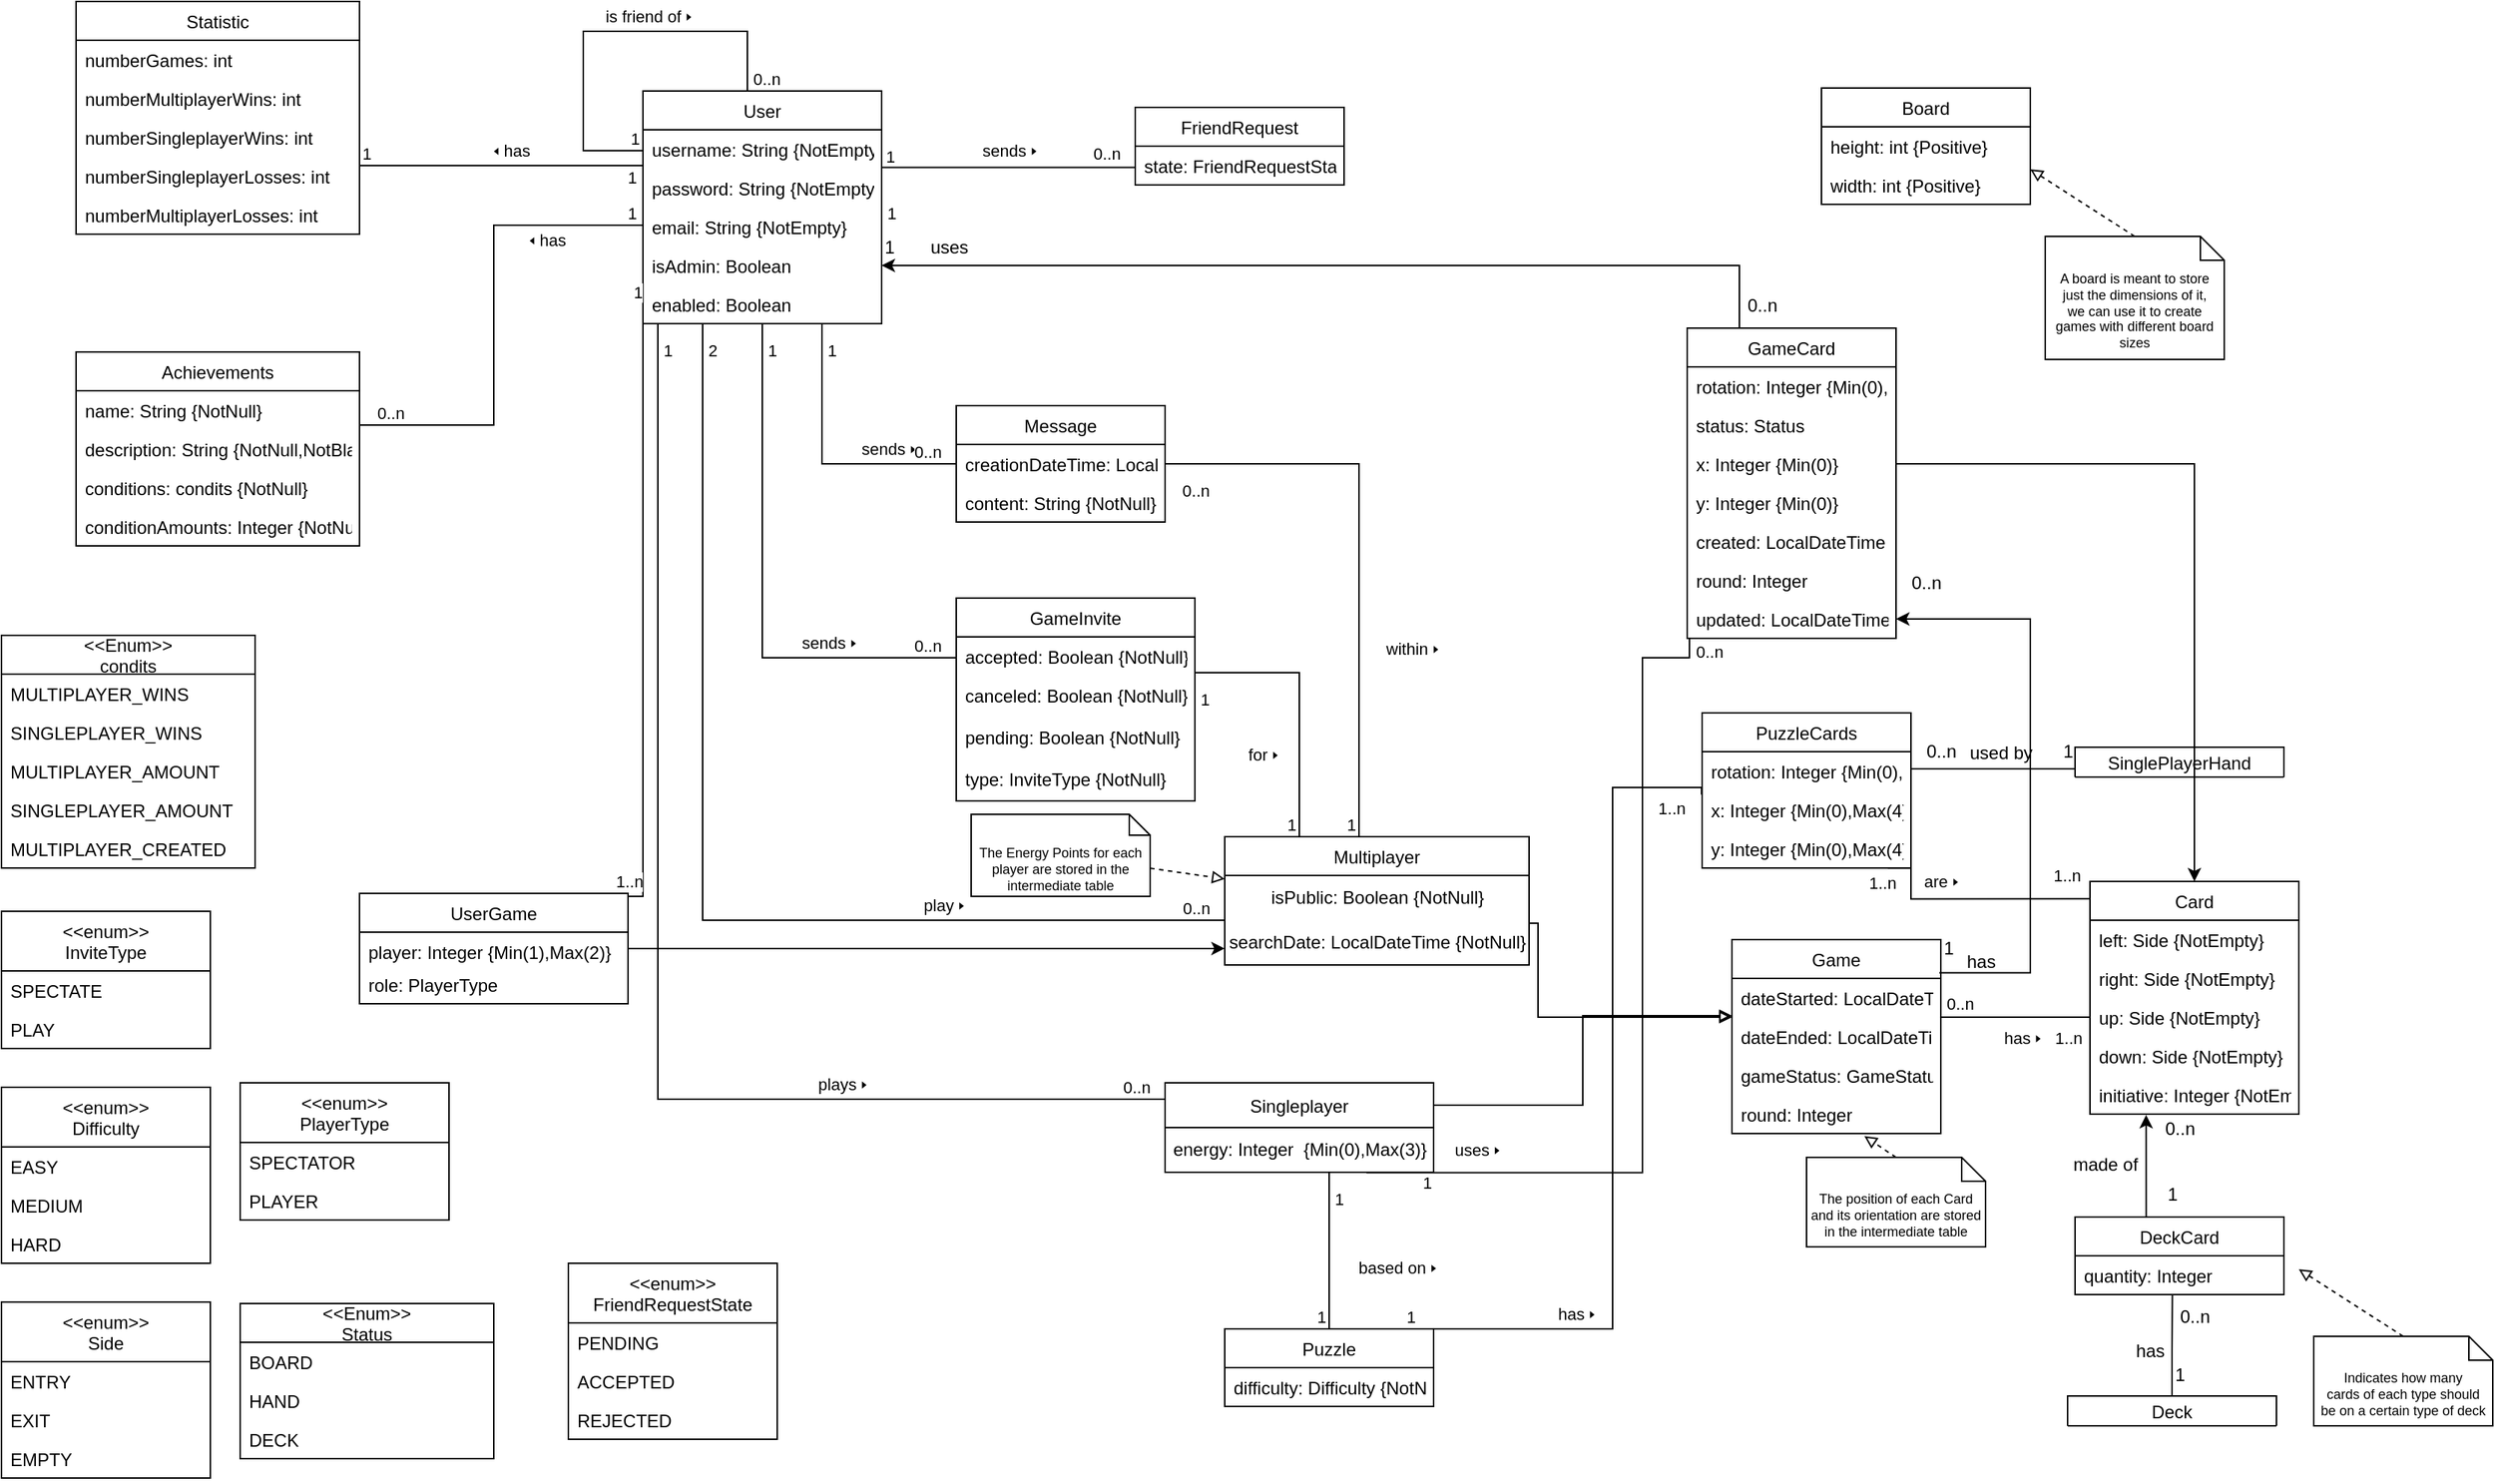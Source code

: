 <mxfile version="20.8.4" type="device"><diagram name="Page-1" id="9f46799a-70d6-7492-0946-bef42562c5a5"><mxGraphModel dx="733" dy="607" grid="1" gridSize="10" guides="1" tooltips="1" connect="1" arrows="1" fold="1" page="1" pageScale="1" pageWidth="1654" pageHeight="1169" background="none" math="0" shadow="0"><root><mxCell id="0"/><mxCell id="1" parent="0"/><mxCell id="_6PCNJFEH1wQd3BErr_e-1" value="User" style="swimlane;fontStyle=0;childLayout=stackLayout;horizontal=1;startSize=26;fillColor=none;horizontalStack=0;resizeParent=1;resizeParentMax=0;resizeLast=0;collapsible=1;marginBottom=0;" parent="1" vertex="1"><mxGeometry x="510" y="90" width="160" height="156" as="geometry"/></mxCell><mxCell id="_6PCNJFEH1wQd3BErr_e-2" value="username: String {NotEmpty}" style="text;strokeColor=none;fillColor=none;align=left;verticalAlign=top;spacingLeft=4;spacingRight=4;overflow=hidden;rotatable=0;points=[[0,0.5],[1,0.5]];portConstraint=eastwest;" parent="_6PCNJFEH1wQd3BErr_e-1" vertex="1"><mxGeometry y="26" width="160" height="26" as="geometry"/></mxCell><mxCell id="_6PCNJFEH1wQd3BErr_e-3" value="password: String {NotEmpty}" style="text;strokeColor=none;fillColor=none;align=left;verticalAlign=top;spacingLeft=4;spacingRight=4;overflow=hidden;rotatable=0;points=[[0,0.5],[1,0.5]];portConstraint=eastwest;" parent="_6PCNJFEH1wQd3BErr_e-1" vertex="1"><mxGeometry y="52" width="160" height="26" as="geometry"/></mxCell><mxCell id="_6PCNJFEH1wQd3BErr_e-4" value="email: String {NotEmpty}" style="text;strokeColor=none;fillColor=none;align=left;verticalAlign=top;spacingLeft=4;spacingRight=4;overflow=hidden;rotatable=0;points=[[0,0.5],[1,0.5]];portConstraint=eastwest;" parent="_6PCNJFEH1wQd3BErr_e-1" vertex="1"><mxGeometry y="78" width="160" height="26" as="geometry"/></mxCell><mxCell id="hKSJWAl15pmTPJThJru6-10" value="isAdmin: Boolean" style="text;strokeColor=none;fillColor=none;align=left;verticalAlign=top;spacingLeft=4;spacingRight=4;overflow=hidden;rotatable=0;points=[[0,0.5],[1,0.5]];portConstraint=eastwest;" parent="_6PCNJFEH1wQd3BErr_e-1" vertex="1"><mxGeometry y="104" width="160" height="26" as="geometry"/></mxCell><mxCell id="hKSJWAl15pmTPJThJru6-11" value="enabled: Boolean" style="text;strokeColor=none;fillColor=none;align=left;verticalAlign=top;spacingLeft=4;spacingRight=4;overflow=hidden;rotatable=0;points=[[0,0.5],[1,0.5]];portConstraint=eastwest;" parent="_6PCNJFEH1wQd3BErr_e-1" vertex="1"><mxGeometry y="130" width="160" height="26" as="geometry"/></mxCell><mxCell id="rUR4QJHw60dDgb8AU0Nl-96" style="edgeStyle=orthogonalEdgeStyle;rounded=0;orthogonalLoop=1;jettySize=auto;html=1;exitX=0.993;exitY=-0.146;exitDx=0;exitDy=0;entryX=1;entryY=0.5;entryDx=0;entryDy=0;startArrow=none;exitPerimeter=0;" parent="1" source="_6PCNJFEH1wQd3BErr_e-100" target="rUR4QJHw60dDgb8AU0Nl-77" edge="1"><mxGeometry relative="1" as="geometry"><Array as="points"><mxPoint x="1440" y="681"/><mxPoint x="1440" y="444"/></Array></mxGeometry></mxCell><mxCell id="_6PCNJFEH1wQd3BErr_e-5" value="Game" style="swimlane;fontStyle=0;childLayout=stackLayout;horizontal=1;startSize=26;fillColor=none;horizontalStack=0;resizeParent=1;resizeParentMax=0;resizeLast=0;collapsible=1;marginBottom=0;direction=east;" parent="1" vertex="1"><mxGeometry x="1240" y="659" width="140" height="130" as="geometry"><mxRectangle x="1180" y="654" width="70" height="30" as="alternateBounds"/></mxGeometry></mxCell><mxCell id="_6PCNJFEH1wQd3BErr_e-100" value="dateStarted: LocalDateTime {NotNull}" style="text;strokeColor=none;fillColor=none;align=left;verticalAlign=top;spacingLeft=4;spacingRight=4;overflow=hidden;rotatable=0;points=[[0,0.5],[1,0.5]];portConstraint=eastwest;" parent="_6PCNJFEH1wQd3BErr_e-5" vertex="1"><mxGeometry y="26" width="140" height="26" as="geometry"/></mxCell><mxCell id="_6PCNJFEH1wQd3BErr_e-101" value="dateEnded: LocalDateTime" style="text;strokeColor=none;fillColor=none;align=left;verticalAlign=top;spacingLeft=4;spacingRight=4;overflow=hidden;rotatable=0;points=[[0,0.5],[1,0.5]];portConstraint=eastwest;" parent="_6PCNJFEH1wQd3BErr_e-5" vertex="1"><mxGeometry y="52" width="140" height="26" as="geometry"/></mxCell><mxCell id="QnT8HUbLNI7oOrtyx8nm-10" value="gameStatus: GameStatus" style="text;strokeColor=none;fillColor=none;align=left;verticalAlign=top;spacingLeft=4;spacingRight=4;overflow=hidden;rotatable=0;points=[[0,0.5],[1,0.5]];portConstraint=eastwest;" parent="_6PCNJFEH1wQd3BErr_e-5" vertex="1"><mxGeometry y="78" width="140" height="26" as="geometry"/></mxCell><mxCell id="JjHSKxHkQwHPd5hQTrd2-25" value="round: Integer" style="text;strokeColor=none;fillColor=none;align=left;verticalAlign=top;spacingLeft=4;spacingRight=4;overflow=hidden;rotatable=0;points=[[0,0.5],[1,0.5]];portConstraint=eastwest;" parent="_6PCNJFEH1wQd3BErr_e-5" vertex="1"><mxGeometry y="104" width="140" height="26" as="geometry"/></mxCell><mxCell id="_6PCNJFEH1wQd3BErr_e-25" value="Achievements" style="swimlane;fontStyle=0;childLayout=stackLayout;horizontal=1;startSize=26;fillColor=none;horizontalStack=0;resizeParent=1;resizeParentMax=0;resizeLast=0;collapsible=1;marginBottom=0;" parent="1" vertex="1"><mxGeometry x="130" y="265" width="190" height="130" as="geometry"/></mxCell><mxCell id="_6PCNJFEH1wQd3BErr_e-26" value="name: String {NotNull}" style="text;strokeColor=none;fillColor=none;align=left;verticalAlign=top;spacingLeft=4;spacingRight=4;overflow=hidden;rotatable=0;points=[[0,0.5],[1,0.5]];portConstraint=eastwest;" parent="_6PCNJFEH1wQd3BErr_e-25" vertex="1"><mxGeometry y="26" width="190" height="26" as="geometry"/></mxCell><mxCell id="_6PCNJFEH1wQd3BErr_e-27" value="description: String {NotNull,NotBlank}" style="text;strokeColor=none;fillColor=none;align=left;verticalAlign=top;spacingLeft=4;spacingRight=4;overflow=hidden;rotatable=0;points=[[0,0.5],[1,0.5]];portConstraint=eastwest;" parent="_6PCNJFEH1wQd3BErr_e-25" vertex="1"><mxGeometry y="52" width="190" height="26" as="geometry"/></mxCell><mxCell id="hKSJWAl15pmTPJThJru6-2" value="conditions: condits {NotNull}" style="text;strokeColor=none;fillColor=none;align=left;verticalAlign=top;spacingLeft=4;spacingRight=4;overflow=hidden;rotatable=0;points=[[0,0.5],[1,0.5]];portConstraint=eastwest;" parent="_6PCNJFEH1wQd3BErr_e-25" vertex="1"><mxGeometry y="78" width="190" height="26" as="geometry"/></mxCell><mxCell id="hKSJWAl15pmTPJThJru6-3" value="conditionAmounts: Integer {NotNull}" style="text;strokeColor=none;fillColor=none;align=left;verticalAlign=top;spacingLeft=4;spacingRight=4;overflow=hidden;rotatable=0;points=[[0,0.5],[1,0.5]];portConstraint=eastwest;" parent="_6PCNJFEH1wQd3BErr_e-25" vertex="1"><mxGeometry y="104" width="190" height="26" as="geometry"/></mxCell><mxCell id="_6PCNJFEH1wQd3BErr_e-34" value="Card" style="swimlane;fontStyle=0;childLayout=stackLayout;horizontal=1;startSize=26;fillColor=none;horizontalStack=0;resizeParent=1;resizeParentMax=0;resizeLast=0;collapsible=1;marginBottom=0;" parent="1" vertex="1"><mxGeometry x="1480" y="620" width="140" height="156" as="geometry"/></mxCell><mxCell id="_6PCNJFEH1wQd3BErr_e-31" value="left: Side {NotEmpty}" style="text;strokeColor=none;fillColor=none;align=left;verticalAlign=top;spacingLeft=4;spacingRight=4;overflow=hidden;rotatable=0;points=[[0,0.5],[1,0.5]];portConstraint=eastwest;" parent="_6PCNJFEH1wQd3BErr_e-34" vertex="1"><mxGeometry y="26" width="140" height="26" as="geometry"/></mxCell><mxCell id="_6PCNJFEH1wQd3BErr_e-33" value="right: Side {NotEmpty}" style="text;strokeColor=none;fillColor=none;align=left;verticalAlign=top;spacingLeft=4;spacingRight=4;overflow=hidden;rotatable=0;points=[[0,0.5],[1,0.5]];portConstraint=eastwest;" parent="_6PCNJFEH1wQd3BErr_e-34" vertex="1"><mxGeometry y="52" width="140" height="26" as="geometry"/></mxCell><mxCell id="_6PCNJFEH1wQd3BErr_e-32" value="up: Side {NotEmpty}" style="text;strokeColor=none;fillColor=none;align=left;verticalAlign=top;spacingLeft=4;spacingRight=4;overflow=hidden;rotatable=0;points=[[0,0.5],[1,0.5]];portConstraint=eastwest;" parent="_6PCNJFEH1wQd3BErr_e-34" vertex="1"><mxGeometry y="78" width="140" height="26" as="geometry"/></mxCell><mxCell id="JjHSKxHkQwHPd5hQTrd2-26" value="down: Side {NotEmpty}" style="text;strokeColor=none;fillColor=none;align=left;verticalAlign=top;spacingLeft=4;spacingRight=4;overflow=hidden;rotatable=0;points=[[0,0.5],[1,0.5]];portConstraint=eastwest;" parent="_6PCNJFEH1wQd3BErr_e-34" vertex="1"><mxGeometry y="104" width="140" height="26" as="geometry"/></mxCell><mxCell id="Mr6GkI5G2z7QXhbWM9I1-65" value="initiative: Integer {NotEmpty}" style="text;strokeColor=none;fillColor=none;align=left;verticalAlign=top;spacingLeft=4;spacingRight=4;overflow=hidden;rotatable=0;points=[[0,0.5],[1,0.5]];portConstraint=eastwest;" parent="_6PCNJFEH1wQd3BErr_e-34" vertex="1"><mxGeometry y="130" width="140" height="26" as="geometry"/></mxCell><mxCell id="_6PCNJFEH1wQd3BErr_e-46" value="Statistic" style="swimlane;fontStyle=0;childLayout=stackLayout;horizontal=1;startSize=26;fillColor=none;horizontalStack=0;resizeParent=1;resizeParentMax=0;resizeLast=0;collapsible=1;marginBottom=0;" parent="1" vertex="1"><mxGeometry x="130" y="30" width="190" height="156" as="geometry"><mxRectangle x="170" y="30" width="90" height="30" as="alternateBounds"/></mxGeometry></mxCell><mxCell id="_6PCNJFEH1wQd3BErr_e-47" value="numberGames: int" style="text;strokeColor=none;fillColor=none;align=left;verticalAlign=top;spacingLeft=4;spacingRight=4;overflow=hidden;rotatable=0;points=[[0,0.5],[1,0.5]];portConstraint=eastwest;" parent="_6PCNJFEH1wQd3BErr_e-46" vertex="1"><mxGeometry y="26" width="190" height="26" as="geometry"/></mxCell><mxCell id="_6PCNJFEH1wQd3BErr_e-48" value="numberMultiplayerWins: int" style="text;strokeColor=none;fillColor=none;align=left;verticalAlign=top;spacingLeft=4;spacingRight=4;overflow=hidden;rotatable=0;points=[[0,0.5],[1,0.5]];portConstraint=eastwest;" parent="_6PCNJFEH1wQd3BErr_e-46" vertex="1"><mxGeometry y="52" width="190" height="26" as="geometry"/></mxCell><mxCell id="JjHSKxHkQwHPd5hQTrd2-10" value="numberSingleplayerWins: int" style="text;strokeColor=none;fillColor=none;align=left;verticalAlign=top;spacingLeft=4;spacingRight=4;overflow=hidden;rotatable=0;points=[[0,0.5],[1,0.5]];portConstraint=eastwest;" parent="_6PCNJFEH1wQd3BErr_e-46" vertex="1"><mxGeometry y="78" width="190" height="26" as="geometry"/></mxCell><mxCell id="Mr6GkI5G2z7QXhbWM9I1-50" value="numberSingleplayerLosses: int" style="text;strokeColor=none;fillColor=none;align=left;verticalAlign=top;spacingLeft=4;spacingRight=4;overflow=hidden;rotatable=0;points=[[0,0.5],[1,0.5]];portConstraint=eastwest;" parent="_6PCNJFEH1wQd3BErr_e-46" vertex="1"><mxGeometry y="104" width="190" height="26" as="geometry"/></mxCell><mxCell id="Mr6GkI5G2z7QXhbWM9I1-51" value="numberMultiplayerLosses: int" style="text;strokeColor=none;fillColor=none;align=left;verticalAlign=top;spacingLeft=4;spacingRight=4;overflow=hidden;rotatable=0;points=[[0,0.5],[1,0.5]];portConstraint=eastwest;" parent="_6PCNJFEH1wQd3BErr_e-46" vertex="1"><mxGeometry y="130" width="190" height="26" as="geometry"/></mxCell><mxCell id="_6PCNJFEH1wQd3BErr_e-78" value="GameInvite" style="swimlane;fontStyle=0;childLayout=stackLayout;horizontal=1;startSize=26;fillColor=none;horizontalStack=0;resizeParent=1;resizeParentMax=0;resizeLast=0;collapsible=1;marginBottom=0;" parent="1" vertex="1"><mxGeometry x="720" y="430" width="160" height="136" as="geometry"/></mxCell><mxCell id="_6PCNJFEH1wQd3BErr_e-79" value="accepted: Boolean {NotNull}" style="text;strokeColor=none;fillColor=none;align=left;verticalAlign=top;spacingLeft=4;spacingRight=4;overflow=hidden;rotatable=0;points=[[0,0.5],[1,0.5]];portConstraint=eastwest;" parent="_6PCNJFEH1wQd3BErr_e-78" vertex="1"><mxGeometry y="26" width="160" height="26" as="geometry"/></mxCell><mxCell id="JjHSKxHkQwHPd5hQTrd2-3" value="canceled: Boolean {NotNull}" style="text;strokeColor=none;fillColor=none;align=left;verticalAlign=top;spacingLeft=4;spacingRight=4;overflow=hidden;rotatable=0;points=[[0,0.5],[1,0.5]];portConstraint=eastwest;" parent="_6PCNJFEH1wQd3BErr_e-78" vertex="1"><mxGeometry y="52" width="160" height="28" as="geometry"/></mxCell><mxCell id="rUR4QJHw60dDgb8AU0Nl-1" value="pending: Boolean {NotNull}" style="text;strokeColor=none;fillColor=none;align=left;verticalAlign=top;spacingLeft=4;spacingRight=4;overflow=hidden;rotatable=0;points=[[0,0.5],[1,0.5]];portConstraint=eastwest;" parent="_6PCNJFEH1wQd3BErr_e-78" vertex="1"><mxGeometry y="80" width="160" height="28" as="geometry"/></mxCell><mxCell id="rUR4QJHw60dDgb8AU0Nl-2" value="type: InviteType {NotNull}" style="text;strokeColor=none;fillColor=none;align=left;verticalAlign=top;spacingLeft=4;spacingRight=4;overflow=hidden;rotatable=0;points=[[0,0.5],[1,0.5]];portConstraint=eastwest;" parent="_6PCNJFEH1wQd3BErr_e-78" vertex="1"><mxGeometry y="108" width="160" height="28" as="geometry"/></mxCell><mxCell id="_6PCNJFEH1wQd3BErr_e-83" value="Message" style="swimlane;fontStyle=0;childLayout=stackLayout;horizontal=1;startSize=26;fillColor=none;horizontalStack=0;resizeParent=1;resizeParentMax=0;resizeLast=0;collapsible=1;marginBottom=0;" parent="1" vertex="1"><mxGeometry x="720" y="301" width="140" height="78" as="geometry"/></mxCell><mxCell id="_6PCNJFEH1wQd3BErr_e-84" value="creationDateTime: LocalDateTime" style="text;strokeColor=none;fillColor=none;align=left;verticalAlign=top;spacingLeft=4;spacingRight=4;overflow=hidden;rotatable=0;points=[[0,0.5],[1,0.5]];portConstraint=eastwest;" parent="_6PCNJFEH1wQd3BErr_e-83" vertex="1"><mxGeometry y="26" width="140" height="26" as="geometry"/></mxCell><mxCell id="_6PCNJFEH1wQd3BErr_e-85" value="content: String {NotNull}" style="text;strokeColor=none;fillColor=none;align=left;verticalAlign=top;spacingLeft=4;spacingRight=4;overflow=hidden;rotatable=0;points=[[0,0.5],[1,0.5]];portConstraint=eastwest;" parent="_6PCNJFEH1wQd3BErr_e-83" vertex="1"><mxGeometry y="52" width="140" height="26" as="geometry"/></mxCell><mxCell id="JjHSKxHkQwHPd5hQTrd2-18" style="edgeStyle=orthogonalEdgeStyle;rounded=0;orthogonalLoop=1;jettySize=auto;html=1;endArrow=block;endFill=0;" parent="1" source="_6PCNJFEH1wQd3BErr_e-95" target="_6PCNJFEH1wQd3BErr_e-5" edge="1"><mxGeometry relative="1" as="geometry"><Array as="points"><mxPoint x="1140" y="770"/><mxPoint x="1140" y="710"/></Array></mxGeometry></mxCell><mxCell id="_6PCNJFEH1wQd3BErr_e-95" value="Singleplayer" style="swimlane;fontStyle=0;childLayout=stackLayout;horizontal=1;startSize=30;fillColor=none;horizontalStack=0;resizeParent=1;resizeParentMax=0;resizeLast=0;collapsible=1;marginBottom=0;" parent="1" vertex="1"><mxGeometry x="860" y="755" width="180" height="60" as="geometry"/></mxCell><mxCell id="rUR4QJHw60dDgb8AU0Nl-26" value="energy: Integer&amp;nbsp;&lt;span style=&quot;text-align: left;&quot;&gt;&amp;nbsp;{Min(0),Max(3)}&lt;/span&gt;" style="text;html=1;align=center;verticalAlign=middle;resizable=0;points=[];autosize=1;strokeColor=none;fillColor=none;" parent="_6PCNJFEH1wQd3BErr_e-95" vertex="1"><mxGeometry y="30" width="180" height="30" as="geometry"/></mxCell><mxCell id="JjHSKxHkQwHPd5hQTrd2-17" style="edgeStyle=orthogonalEdgeStyle;rounded=0;orthogonalLoop=1;jettySize=auto;html=1;exitX=1;exitY=0.5;exitDx=0;exitDy=0;endArrow=block;endFill=0;" parent="1" source="_6PCNJFEH1wQd3BErr_e-99" target="_6PCNJFEH1wQd3BErr_e-5" edge="1"><mxGeometry relative="1" as="geometry"><Array as="points"><mxPoint x="1110" y="648"/><mxPoint x="1110" y="711"/></Array></mxGeometry></mxCell><mxCell id="_6PCNJFEH1wQd3BErr_e-99" value="Multiplayer" style="swimlane;fontStyle=0;childLayout=stackLayout;horizontal=1;startSize=26;fillColor=none;horizontalStack=0;resizeParent=1;resizeParentMax=0;resizeLast=0;collapsible=1;marginBottom=0;" parent="1" vertex="1"><mxGeometry x="900" y="590" width="204" height="86" as="geometry"/></mxCell><mxCell id="hKSJWAl15pmTPJThJru6-16" value="isPublic: Boolean {NotNull}" style="text;html=1;align=center;verticalAlign=middle;resizable=0;points=[];autosize=1;strokeColor=none;fillColor=none;" parent="_6PCNJFEH1wQd3BErr_e-99" vertex="1"><mxGeometry y="26" width="204" height="30" as="geometry"/></mxCell><mxCell id="hKSJWAl15pmTPJThJru6-17" value="searchDate: LocalDateTime {NotNull}" style="text;html=1;align=center;verticalAlign=middle;resizable=0;points=[];autosize=1;strokeColor=none;fillColor=none;" parent="_6PCNJFEH1wQd3BErr_e-99" vertex="1"><mxGeometry y="56" width="204" height="30" as="geometry"/></mxCell><mxCell id="_6PCNJFEH1wQd3BErr_e-110" value="Puzzle" style="swimlane;fontStyle=0;childLayout=stackLayout;horizontal=1;startSize=26;fillColor=none;horizontalStack=0;resizeParent=1;resizeParentMax=0;resizeLast=0;collapsible=1;marginBottom=0;" parent="1" vertex="1"><mxGeometry x="900" y="920" width="140" height="52" as="geometry"/></mxCell><mxCell id="_6PCNJFEH1wQd3BErr_e-112" value="difficulty: Difficulty {NotNull}" style="text;strokeColor=none;fillColor=none;align=left;verticalAlign=top;spacingLeft=4;spacingRight=4;overflow=hidden;rotatable=0;points=[[0,0.5],[1,0.5]];portConstraint=eastwest;" parent="_6PCNJFEH1wQd3BErr_e-110" vertex="1"><mxGeometry y="26" width="140" height="26" as="geometry"/></mxCell><mxCell id="Mr6GkI5G2z7QXhbWM9I1-10" value="&lt;div&gt;　🢐 has　 &lt;/div&gt;" style="endArrow=none;html=1;edgeStyle=orthogonalEdgeStyle;rounded=0;" parent="1" edge="1"><mxGeometry y="10" relative="1" as="geometry"><mxPoint x="320" y="150" as="sourcePoint"/><mxPoint x="510" y="150.5" as="targetPoint"/><Array as="points"><mxPoint x="320" y="140"/><mxPoint x="510" y="140"/></Array><mxPoint as="offset"/></mxGeometry></mxCell><mxCell id="Mr6GkI5G2z7QXhbWM9I1-11" value="1" style="edgeLabel;resizable=0;html=1;align=left;verticalAlign=bottom;" parent="Mr6GkI5G2z7QXhbWM9I1-10" connectable="0" vertex="1"><mxGeometry x="-1" relative="1" as="geometry"><mxPoint y="-10" as="offset"/></mxGeometry></mxCell><mxCell id="Mr6GkI5G2z7QXhbWM9I1-12" value="1" style="edgeLabel;resizable=0;html=1;align=right;verticalAlign=bottom;" parent="Mr6GkI5G2z7QXhbWM9I1-10" connectable="0" vertex="1"><mxGeometry x="1" relative="1" as="geometry"><mxPoint x="-4" y="6" as="offset"/></mxGeometry></mxCell><mxCell id="Mr6GkI5G2z7QXhbWM9I1-13" value="&lt;div&gt;　🢐 has　 &lt;/div&gt;" style="endArrow=none;html=1;edgeStyle=orthogonalEdgeStyle;rounded=0;" parent="1" source="_6PCNJFEH1wQd3BErr_e-25" target="_6PCNJFEH1wQd3BErr_e-1" edge="1"><mxGeometry x="0.568" y="-10" relative="1" as="geometry"><mxPoint x="220" y="172.0" as="sourcePoint"/><mxPoint x="520" y="172.0" as="targetPoint"/><Array as="points"><mxPoint x="410" y="314"/><mxPoint x="410" y="180"/></Array><mxPoint as="offset"/></mxGeometry></mxCell><mxCell id="Mr6GkI5G2z7QXhbWM9I1-14" value="0..n" style="edgeLabel;resizable=0;html=1;align=left;verticalAlign=bottom;" parent="Mr6GkI5G2z7QXhbWM9I1-13" connectable="0" vertex="1"><mxGeometry x="-1" relative="1" as="geometry"><mxPoint x="10" as="offset"/></mxGeometry></mxCell><mxCell id="Mr6GkI5G2z7QXhbWM9I1-15" value="1" style="edgeLabel;resizable=0;html=1;align=right;verticalAlign=bottom;" parent="Mr6GkI5G2z7QXhbWM9I1-13" connectable="0" vertex="1"><mxGeometry x="1" relative="1" as="geometry"><mxPoint x="-4" as="offset"/></mxGeometry></mxCell><mxCell id="Mr6GkI5G2z7QXhbWM9I1-25" value="&lt;div&gt;　sends 🢒　 &lt;/div&gt;" style="endArrow=none;html=1;edgeStyle=orthogonalEdgeStyle;rounded=0;" parent="1" source="_6PCNJFEH1wQd3BErr_e-83" target="_6PCNJFEH1wQd3BErr_e-1" edge="1"><mxGeometry x="-0.444" y="-10" relative="1" as="geometry"><mxPoint x="200" y="513.004" as="sourcePoint"/><mxPoint x="500" y="379.004" as="targetPoint"/><Array as="points"><mxPoint x="630" y="340"/></Array><mxPoint as="offset"/></mxGeometry></mxCell><mxCell id="Mr6GkI5G2z7QXhbWM9I1-26" value="0..n" style="edgeLabel;resizable=0;html=1;align=left;verticalAlign=bottom;" parent="Mr6GkI5G2z7QXhbWM9I1-25" connectable="0" vertex="1"><mxGeometry x="-1" relative="1" as="geometry"><mxPoint x="-30" as="offset"/></mxGeometry></mxCell><mxCell id="Mr6GkI5G2z7QXhbWM9I1-27" value="1" style="edgeLabel;resizable=0;html=1;align=right;verticalAlign=bottom;" parent="Mr6GkI5G2z7QXhbWM9I1-25" connectable="0" vertex="1"><mxGeometry x="1" relative="1" as="geometry"><mxPoint x="10" y="26" as="offset"/></mxGeometry></mxCell><mxCell id="Mr6GkI5G2z7QXhbWM9I1-28" value="&lt;div&gt;　sends 🢒　 &lt;/div&gt;" style="endArrow=none;html=1;edgeStyle=orthogonalEdgeStyle;rounded=0;" parent="1" source="_6PCNJFEH1wQd3BErr_e-78" target="_6PCNJFEH1wQd3BErr_e-1" edge="1"><mxGeometry x="-0.482" y="-10" relative="1" as="geometry"><mxPoint x="730" y="350.034" as="sourcePoint"/><mxPoint x="640.034" y="224" as="targetPoint"/><Array as="points"><mxPoint x="590" y="470"/></Array><mxPoint as="offset"/></mxGeometry></mxCell><mxCell id="Mr6GkI5G2z7QXhbWM9I1-29" value="0..n" style="edgeLabel;resizable=0;html=1;align=left;verticalAlign=bottom;" parent="Mr6GkI5G2z7QXhbWM9I1-28" connectable="0" vertex="1"><mxGeometry x="-1" relative="1" as="geometry"><mxPoint x="-30" as="offset"/></mxGeometry></mxCell><mxCell id="Mr6GkI5G2z7QXhbWM9I1-30" value="1" style="edgeLabel;resizable=0;html=1;align=right;verticalAlign=bottom;" parent="Mr6GkI5G2z7QXhbWM9I1-28" connectable="0" vertex="1"><mxGeometry x="1" relative="1" as="geometry"><mxPoint x="10" y="26" as="offset"/></mxGeometry></mxCell><mxCell id="Mr6GkI5G2z7QXhbWM9I1-32" value="&lt;div&gt;　is friend of 🢒　 &lt;/div&gt;" style="endArrow=none;html=1;edgeStyle=orthogonalEdgeStyle;rounded=0;" parent="1" source="_6PCNJFEH1wQd3BErr_e-1" target="_6PCNJFEH1wQd3BErr_e-1" edge="1"><mxGeometry x="-0.172" y="-10" relative="1" as="geometry"><mxPoint x="220" y="324.034" as="sourcePoint"/><mxPoint x="520" y="190.034" as="targetPoint"/><Array as="points"><mxPoint x="580" y="50"/><mxPoint x="470" y="50"/><mxPoint x="470" y="130"/></Array><mxPoint as="offset"/></mxGeometry></mxCell><mxCell id="Mr6GkI5G2z7QXhbWM9I1-33" value="0..n" style="edgeLabel;resizable=0;html=1;align=left;verticalAlign=bottom;" parent="Mr6GkI5G2z7QXhbWM9I1-32" connectable="0" vertex="1"><mxGeometry x="-1" relative="1" as="geometry"><mxPoint x="2" as="offset"/></mxGeometry></mxCell><mxCell id="Mr6GkI5G2z7QXhbWM9I1-34" value="1" style="edgeLabel;resizable=0;html=1;align=right;verticalAlign=bottom;" parent="Mr6GkI5G2z7QXhbWM9I1-32" connectable="0" vertex="1"><mxGeometry x="1" relative="1" as="geometry"><mxPoint x="-2" as="offset"/></mxGeometry></mxCell><mxCell id="Mr6GkI5G2z7QXhbWM9I1-35" value="&lt;div&gt;　play 🢒　 &lt;/div&gt;" style="endArrow=none;html=1;edgeStyle=orthogonalEdgeStyle;rounded=0;" parent="1" source="_6PCNJFEH1wQd3BErr_e-99" target="_6PCNJFEH1wQd3BErr_e-1" edge="1"><mxGeometry x="-0.482" y="-10" relative="1" as="geometry"><mxPoint x="599.97" y="566.034" as="sourcePoint"/><mxPoint x="470.004" y="310" as="targetPoint"/><Array as="points"><mxPoint x="550" y="646"/></Array><mxPoint as="offset"/></mxGeometry></mxCell><mxCell id="Mr6GkI5G2z7QXhbWM9I1-36" value="0..n" style="edgeLabel;resizable=0;html=1;align=left;verticalAlign=bottom;" parent="Mr6GkI5G2z7QXhbWM9I1-35" connectable="0" vertex="1"><mxGeometry x="-1" relative="1" as="geometry"><mxPoint x="-30" as="offset"/></mxGeometry></mxCell><mxCell id="Mr6GkI5G2z7QXhbWM9I1-37" value="2" style="edgeLabel;resizable=0;html=1;align=right;verticalAlign=bottom;" parent="Mr6GkI5G2z7QXhbWM9I1-35" connectable="0" vertex="1"><mxGeometry x="1" relative="1" as="geometry"><mxPoint x="10" y="26" as="offset"/></mxGeometry></mxCell><mxCell id="Mr6GkI5G2z7QXhbWM9I1-38" value="&lt;div&gt;　plays 🢒　 &lt;/div&gt;" style="endArrow=none;html=1;edgeStyle=orthogonalEdgeStyle;rounded=0;" parent="1" source="_6PCNJFEH1wQd3BErr_e-95" target="_6PCNJFEH1wQd3BErr_e-1" edge="1"><mxGeometry x="-0.482" y="-10" relative="1" as="geometry"><mxPoint x="910" y="656.034" as="sourcePoint"/><mxPoint x="560.034" y="224" as="targetPoint"/><Array as="points"><mxPoint x="520" y="766"/></Array><mxPoint as="offset"/></mxGeometry></mxCell><mxCell id="Mr6GkI5G2z7QXhbWM9I1-39" value="0..n" style="edgeLabel;resizable=0;html=1;align=left;verticalAlign=bottom;" parent="Mr6GkI5G2z7QXhbWM9I1-38" connectable="0" vertex="1"><mxGeometry x="-1" relative="1" as="geometry"><mxPoint x="-30" as="offset"/></mxGeometry></mxCell><mxCell id="Mr6GkI5G2z7QXhbWM9I1-40" value="1" style="edgeLabel;resizable=0;html=1;align=right;verticalAlign=bottom;" parent="Mr6GkI5G2z7QXhbWM9I1-38" connectable="0" vertex="1"><mxGeometry x="1" relative="1" as="geometry"><mxPoint x="10" y="26" as="offset"/></mxGeometry></mxCell><mxCell id="Mr6GkI5G2z7QXhbWM9I1-41" value="&lt;div&gt;　within 🢒　 &lt;/div&gt;" style="endArrow=none;html=1;edgeStyle=orthogonalEdgeStyle;rounded=0;" parent="1" source="_6PCNJFEH1wQd3BErr_e-99" target="_6PCNJFEH1wQd3BErr_e-83" edge="1"><mxGeometry x="-0.333" y="-30" relative="1" as="geometry"><mxPoint x="1029.97" y="456.034" as="sourcePoint"/><mxPoint x="940.004" y="330" as="targetPoint"/><Array as="points"><mxPoint x="990" y="340"/></Array><mxPoint as="offset"/></mxGeometry></mxCell><mxCell id="Mr6GkI5G2z7QXhbWM9I1-42" value="1" style="edgeLabel;resizable=0;html=1;align=left;verticalAlign=bottom;" parent="Mr6GkI5G2z7QXhbWM9I1-41" connectable="0" vertex="1"><mxGeometry x="-1" relative="1" as="geometry"><mxPoint x="-10" as="offset"/></mxGeometry></mxCell><mxCell id="Mr6GkI5G2z7QXhbWM9I1-43" value="0..n" style="edgeLabel;resizable=0;html=1;align=right;verticalAlign=bottom;" parent="Mr6GkI5G2z7QXhbWM9I1-41" connectable="0" vertex="1"><mxGeometry x="1" relative="1" as="geometry"><mxPoint x="30" y="26" as="offset"/></mxGeometry></mxCell><mxCell id="Mr6GkI5G2z7QXhbWM9I1-44" value="&lt;div&gt;　for 🢒　 &lt;/div&gt;" style="endArrow=none;html=1;edgeStyle=orthogonalEdgeStyle;rounded=0;" parent="1" source="_6PCNJFEH1wQd3BErr_e-99" target="_6PCNJFEH1wQd3BErr_e-78" edge="1"><mxGeometry x="-0.391" y="30" relative="1" as="geometry"><mxPoint x="1000.034" y="630" as="sourcePoint"/><mxPoint x="870" y="350.034" as="targetPoint"/><Array as="points"><mxPoint x="950" y="480"/></Array><mxPoint as="offset"/></mxGeometry></mxCell><mxCell id="Mr6GkI5G2z7QXhbWM9I1-45" value="1" style="edgeLabel;resizable=0;html=1;align=left;verticalAlign=bottom;" parent="Mr6GkI5G2z7QXhbWM9I1-44" connectable="0" vertex="1"><mxGeometry x="-1" relative="1" as="geometry"><mxPoint x="-10" as="offset"/></mxGeometry></mxCell><mxCell id="Mr6GkI5G2z7QXhbWM9I1-46" value="1" style="edgeLabel;resizable=0;html=1;align=right;verticalAlign=bottom;" parent="Mr6GkI5G2z7QXhbWM9I1-44" connectable="0" vertex="1"><mxGeometry x="1" relative="1" as="geometry"><mxPoint x="10" y="26" as="offset"/></mxGeometry></mxCell><mxCell id="Mr6GkI5G2z7QXhbWM9I1-47" value="&lt;div&gt;　based on 🢒　 &lt;/div&gt;" style="endArrow=none;html=1;edgeStyle=orthogonalEdgeStyle;rounded=0;" parent="1" source="_6PCNJFEH1wQd3BErr_e-110" target="_6PCNJFEH1wQd3BErr_e-95" edge="1"><mxGeometry x="-0.219" y="-40" relative="1" as="geometry"><mxPoint x="910" y="776.034" as="sourcePoint"/><mxPoint x="530.034" y="224" as="targetPoint"/><Array as="points"><mxPoint x="970" y="830"/><mxPoint x="970" y="830"/></Array><mxPoint as="offset"/></mxGeometry></mxCell><mxCell id="Mr6GkI5G2z7QXhbWM9I1-48" value="1" style="edgeLabel;resizable=0;html=1;align=left;verticalAlign=bottom;" parent="Mr6GkI5G2z7QXhbWM9I1-47" connectable="0" vertex="1"><mxGeometry x="-1" relative="1" as="geometry"><mxPoint x="-10" as="offset"/></mxGeometry></mxCell><mxCell id="Mr6GkI5G2z7QXhbWM9I1-49" value="1" style="edgeLabel;resizable=0;html=1;align=right;verticalAlign=bottom;" parent="Mr6GkI5G2z7QXhbWM9I1-47" connectable="0" vertex="1"><mxGeometry x="1" relative="1" as="geometry"><mxPoint x="10" y="26" as="offset"/></mxGeometry></mxCell><mxCell id="Mr6GkI5G2z7QXhbWM9I1-55" value="&lt;div&gt;　has 🢒　 &lt;/div&gt;" style="endArrow=none;html=1;edgeStyle=orthogonalEdgeStyle;rounded=0;" parent="1" source="_6PCNJFEH1wQd3BErr_e-5" target="_6PCNJFEH1wQd3BErr_e-34" edge="1"><mxGeometry y="-14" relative="1" as="geometry"><mxPoint x="1120" y="974.0" as="sourcePoint"/><mxPoint x="1480.034" y="786" as="targetPoint"/><Array as="points"><mxPoint x="1460" y="711"/><mxPoint x="1460" y="711"/></Array><mxPoint x="-1" as="offset"/></mxGeometry></mxCell><mxCell id="Mr6GkI5G2z7QXhbWM9I1-56" value="0..n" style="edgeLabel;resizable=0;html=1;align=left;verticalAlign=bottom;" parent="Mr6GkI5G2z7QXhbWM9I1-55" connectable="0" vertex="1"><mxGeometry x="-1" relative="1" as="geometry"><mxPoint x="2" y="-1" as="offset"/></mxGeometry></mxCell><mxCell id="Mr6GkI5G2z7QXhbWM9I1-57" value="1..n" style="edgeLabel;resizable=0;html=1;align=right;verticalAlign=bottom;" parent="Mr6GkI5G2z7QXhbWM9I1-55" connectable="0" vertex="1"><mxGeometry x="1" relative="1" as="geometry"><mxPoint x="-5" y="22" as="offset"/></mxGeometry></mxCell><mxCell id="Mr6GkI5G2z7QXhbWM9I1-68" style="rounded=0;orthogonalLoop=1;jettySize=auto;html=1;fontSize=9;endArrow=block;endFill=0;dashed=1;" parent="1" source="Mr6GkI5G2z7QXhbWM9I1-66" target="_6PCNJFEH1wQd3BErr_e-99" edge="1"><mxGeometry relative="1" as="geometry"/></mxCell><mxCell id="Mr6GkI5G2z7QXhbWM9I1-66" value="The Energy Points for each player are stored in the intermediate table" style="shape=note2;boundedLbl=1;whiteSpace=wrap;html=1;size=14;verticalAlign=top;align=center;fontSize=9;" parent="1" vertex="1"><mxGeometry x="730" y="575" width="120" height="55" as="geometry"/></mxCell><mxCell id="Mr6GkI5G2z7QXhbWM9I1-70" style="edgeStyle=none;rounded=0;orthogonalLoop=1;jettySize=auto;html=1;dashed=1;fontSize=9;endArrow=block;endFill=0;entryX=0.634;entryY=1.066;entryDx=0;entryDy=0;entryPerimeter=0;exitX=0.5;exitY=0;exitDx=0;exitDy=0;exitPerimeter=0;" parent="1" source="Mr6GkI5G2z7QXhbWM9I1-69" target="JjHSKxHkQwHPd5hQTrd2-25" edge="1"><mxGeometry relative="1" as="geometry"><mxPoint x="1358.626" y="620" as="sourcePoint"/></mxGeometry></mxCell><mxCell id="Mr6GkI5G2z7QXhbWM9I1-69" value="The position of each Card and its orientation are stored in the intermediate table" style="shape=note2;boundedLbl=1;whiteSpace=wrap;html=1;size=16;verticalAlign=top;align=center;fontSize=9;" parent="1" vertex="1"><mxGeometry x="1290" y="805" width="120" height="60" as="geometry"/></mxCell><mxCell id="hKSJWAl15pmTPJThJru6-4" value="&lt;&lt;Enum&gt;&gt;&#10;condits" style="swimlane;fontStyle=0;childLayout=stackLayout;horizontal=1;startSize=26;fillColor=none;horizontalStack=0;resizeParent=1;resizeParentMax=0;resizeLast=0;collapsible=1;marginBottom=0;" parent="1" vertex="1"><mxGeometry x="80" y="455" width="170" height="156" as="geometry"/></mxCell><mxCell id="hKSJWAl15pmTPJThJru6-5" value="MULTIPLAYER_WINS" style="text;strokeColor=none;fillColor=none;align=left;verticalAlign=top;spacingLeft=4;spacingRight=4;overflow=hidden;rotatable=0;points=[[0,0.5],[1,0.5]];portConstraint=eastwest;" parent="hKSJWAl15pmTPJThJru6-4" vertex="1"><mxGeometry y="26" width="170" height="26" as="geometry"/></mxCell><mxCell id="hKSJWAl15pmTPJThJru6-6" value="SINGLEPLAYER_WINS" style="text;strokeColor=none;fillColor=none;align=left;verticalAlign=top;spacingLeft=4;spacingRight=4;overflow=hidden;rotatable=0;points=[[0,0.5],[1,0.5]];portConstraint=eastwest;" parent="hKSJWAl15pmTPJThJru6-4" vertex="1"><mxGeometry y="52" width="170" height="26" as="geometry"/></mxCell><mxCell id="hKSJWAl15pmTPJThJru6-7" value="MULTIPLAYER_AMOUNT" style="text;strokeColor=none;fillColor=none;align=left;verticalAlign=top;spacingLeft=4;spacingRight=4;overflow=hidden;rotatable=0;points=[[0,0.5],[1,0.5]];portConstraint=eastwest;" parent="hKSJWAl15pmTPJThJru6-4" vertex="1"><mxGeometry y="78" width="170" height="26" as="geometry"/></mxCell><mxCell id="hKSJWAl15pmTPJThJru6-8" value="SINGLEPLAYER_AMOUNT" style="text;strokeColor=none;fillColor=none;align=left;verticalAlign=top;spacingLeft=4;spacingRight=4;overflow=hidden;rotatable=0;points=[[0,0.5],[1,0.5]];portConstraint=eastwest;" parent="hKSJWAl15pmTPJThJru6-4" vertex="1"><mxGeometry y="104" width="170" height="26" as="geometry"/></mxCell><mxCell id="hKSJWAl15pmTPJThJru6-9" value="MULTIPLAYER_CREATED" style="text;strokeColor=none;fillColor=none;align=left;verticalAlign=top;spacingLeft=4;spacingRight=4;overflow=hidden;rotatable=0;points=[[0,0.5],[1,0.5]];portConstraint=eastwest;" parent="hKSJWAl15pmTPJThJru6-4" vertex="1"><mxGeometry y="130" width="170" height="26" as="geometry"/></mxCell><mxCell id="qQrN1jBPLpEzjcoAiw7M-9" value="UserGame" style="swimlane;fontStyle=0;childLayout=stackLayout;horizontal=1;startSize=26;fillColor=none;horizontalStack=0;resizeParent=1;resizeParentMax=0;resizeLast=0;collapsible=1;marginBottom=0;" parent="1" vertex="1"><mxGeometry x="320" y="628" width="180" height="74" as="geometry"/></mxCell><mxCell id="qQrN1jBPLpEzjcoAiw7M-10" value="player: Integer {Min(1),Max(2)}" style="text;strokeColor=none;fillColor=none;align=left;verticalAlign=top;spacingLeft=4;spacingRight=4;overflow=hidden;rotatable=0;points=[[0,0.5],[1,0.5]];portConstraint=eastwest;" parent="qQrN1jBPLpEzjcoAiw7M-9" vertex="1"><mxGeometry y="26" width="180" height="22" as="geometry"/></mxCell><mxCell id="qQrN1jBPLpEzjcoAiw7M-11" value="role: PlayerType" style="text;strokeColor=none;fillColor=none;align=left;verticalAlign=top;spacingLeft=4;spacingRight=4;overflow=hidden;rotatable=0;points=[[0,0.5],[1,0.5]];portConstraint=eastwest;" parent="qQrN1jBPLpEzjcoAiw7M-9" vertex="1"><mxGeometry y="48" width="180" height="26" as="geometry"/></mxCell><mxCell id="qQrN1jBPLpEzjcoAiw7M-19" value="" style="endArrow=none;html=1;edgeStyle=orthogonalEdgeStyle;rounded=0;entryX=0;entryY=0.5;entryDx=0;entryDy=0;exitX=1;exitY=0;exitDx=0;exitDy=0;" parent="1" source="qQrN1jBPLpEzjcoAiw7M-9" target="hKSJWAl15pmTPJThJru6-11" edge="1"><mxGeometry relative="1" as="geometry"><mxPoint x="510" y="630" as="sourcePoint"/><mxPoint x="700" y="480" as="targetPoint"/><Array as="points"><mxPoint x="500" y="630"/><mxPoint x="510" y="630"/></Array></mxGeometry></mxCell><mxCell id="qQrN1jBPLpEzjcoAiw7M-20" value="1..n" style="edgeLabel;resizable=0;html=1;align=left;verticalAlign=bottom;" parent="qQrN1jBPLpEzjcoAiw7M-19" connectable="0" vertex="1"><mxGeometry x="-1" relative="1" as="geometry"><mxPoint x="-10" as="offset"/></mxGeometry></mxCell><mxCell id="qQrN1jBPLpEzjcoAiw7M-21" value="1" style="edgeLabel;resizable=0;html=1;align=right;verticalAlign=bottom;" parent="qQrN1jBPLpEzjcoAiw7M-19" connectable="0" vertex="1"><mxGeometry x="1" relative="1" as="geometry"/></mxCell><mxCell id="rUR4QJHw60dDgb8AU0Nl-3" value="FriendRequest" style="swimlane;fontStyle=0;childLayout=stackLayout;horizontal=1;startSize=26;fillColor=none;horizontalStack=0;resizeParent=1;resizeParentMax=0;resizeLast=0;collapsible=1;marginBottom=0;" parent="1" vertex="1"><mxGeometry x="840" y="101" width="140" height="52" as="geometry"/></mxCell><mxCell id="rUR4QJHw60dDgb8AU0Nl-4" value="state: FriendRequestState" style="text;strokeColor=none;fillColor=none;align=left;verticalAlign=top;spacingLeft=4;spacingRight=4;overflow=hidden;rotatable=0;points=[[0,0.5],[1,0.5]];portConstraint=eastwest;" parent="rUR4QJHw60dDgb8AU0Nl-3" vertex="1"><mxGeometry y="26" width="140" height="26" as="geometry"/></mxCell><mxCell id="rUR4QJHw60dDgb8AU0Nl-12" value="1" style="edgeLabel;resizable=0;html=1;align=left;verticalAlign=bottom;" parent="1" connectable="0" vertex="1"><mxGeometry x="690.0" y="139.017" as="geometry"><mxPoint x="-19" y="3" as="offset"/></mxGeometry></mxCell><mxCell id="rUR4QJHw60dDgb8AU0Nl-13" value="&lt;div&gt;　sends 🢒　 &lt;/div&gt;" style="endArrow=none;html=1;edgeStyle=orthogonalEdgeStyle;rounded=0;entryX=1.003;entryY=-0.031;entryDx=0;entryDy=0;entryPerimeter=0;" parent="1" target="_6PCNJFEH1wQd3BErr_e-3" edge="1"><mxGeometry x="0.077" y="-11" relative="1" as="geometry"><mxPoint x="840" y="144" as="sourcePoint"/><mxPoint x="750" y="50" as="targetPoint"/><Array as="points"><mxPoint x="840" y="141"/></Array><mxPoint as="offset"/></mxGeometry></mxCell><mxCell id="rUR4QJHw60dDgb8AU0Nl-14" value="0..n" style="edgeLabel;resizable=0;html=1;align=left;verticalAlign=bottom;" parent="rUR4QJHw60dDgb8AU0Nl-13" connectable="0" vertex="1"><mxGeometry x="-1" relative="1" as="geometry"><mxPoint x="-30" y="-4" as="offset"/></mxGeometry></mxCell><mxCell id="rUR4QJHw60dDgb8AU0Nl-15" value="1" style="edgeLabel;resizable=0;html=1;align=right;verticalAlign=bottom;" parent="rUR4QJHw60dDgb8AU0Nl-13" connectable="0" vertex="1"><mxGeometry x="1" relative="1" as="geometry"><mxPoint x="10" y="39" as="offset"/></mxGeometry></mxCell><mxCell id="rUR4QJHw60dDgb8AU0Nl-20" value="Board" style="swimlane;fontStyle=0;childLayout=stackLayout;horizontal=1;startSize=26;fillColor=none;horizontalStack=0;resizeParent=1;resizeParentMax=0;resizeLast=0;collapsible=1;marginBottom=0;" parent="1" vertex="1"><mxGeometry x="1300" y="88" width="140" height="78" as="geometry"/></mxCell><mxCell id="rUR4QJHw60dDgb8AU0Nl-21" value="height: int {Positive}" style="text;strokeColor=none;fillColor=none;align=left;verticalAlign=top;spacingLeft=4;spacingRight=4;overflow=hidden;rotatable=0;points=[[0,0.5],[1,0.5]];portConstraint=eastwest;" parent="rUR4QJHw60dDgb8AU0Nl-20" vertex="1"><mxGeometry y="26" width="140" height="26" as="geometry"/></mxCell><mxCell id="rUR4QJHw60dDgb8AU0Nl-22" value="width: int {Positive}" style="text;strokeColor=none;fillColor=none;align=left;verticalAlign=top;spacingLeft=4;spacingRight=4;overflow=hidden;rotatable=0;points=[[0,0.5],[1,0.5]];portConstraint=eastwest;" parent="rUR4QJHw60dDgb8AU0Nl-20" vertex="1"><mxGeometry y="52" width="140" height="26" as="geometry"/></mxCell><mxCell id="rUR4QJHw60dDgb8AU0Nl-36" value="PuzzleCards" style="swimlane;fontStyle=0;childLayout=stackLayout;horizontal=1;startSize=26;fillColor=none;horizontalStack=0;resizeParent=1;resizeParentMax=0;resizeLast=0;collapsible=1;marginBottom=0;direction=east;" parent="1" vertex="1"><mxGeometry x="1220" y="507" width="140" height="104" as="geometry"/></mxCell><mxCell id="rUR4QJHw60dDgb8AU0Nl-37" value="rotation: Integer {Min(0),Max(3)}" style="text;strokeColor=none;fillColor=none;align=left;verticalAlign=top;spacingLeft=4;spacingRight=4;overflow=hidden;rotatable=0;points=[[0,0.5],[1,0.5]];portConstraint=eastwest;" parent="rUR4QJHw60dDgb8AU0Nl-36" vertex="1"><mxGeometry y="26" width="140" height="26" as="geometry"/></mxCell><mxCell id="rUR4QJHw60dDgb8AU0Nl-38" value="x: Integer {Min(0),Max(4)}" style="text;strokeColor=none;fillColor=none;align=left;verticalAlign=top;spacingLeft=4;spacingRight=4;overflow=hidden;rotatable=0;points=[[0,0.5],[1,0.5]];portConstraint=eastwest;" parent="rUR4QJHw60dDgb8AU0Nl-36" vertex="1"><mxGeometry y="52" width="140" height="26" as="geometry"/></mxCell><mxCell id="rUR4QJHw60dDgb8AU0Nl-39" value="y: Integer {Min(0),Max(4)}" style="text;strokeColor=none;fillColor=none;align=left;verticalAlign=top;spacingLeft=4;spacingRight=4;overflow=hidden;rotatable=0;points=[[0,0.5],[1,0.5]];portConstraint=eastwest;" parent="rUR4QJHw60dDgb8AU0Nl-36" vertex="1"><mxGeometry y="78" width="140" height="26" as="geometry"/></mxCell><mxCell id="rUR4QJHw60dDgb8AU0Nl-45" value="&lt;div&gt;　has 🢒　 &lt;/div&gt;" style="endArrow=none;html=1;edgeStyle=orthogonalEdgeStyle;rounded=0;entryX=-0.003;entryY=0.105;entryDx=0;entryDy=0;entryPerimeter=0;" parent="1" target="rUR4QJHw60dDgb8AU0Nl-38" edge="1"><mxGeometry x="-0.641" y="10" relative="1" as="geometry"><mxPoint x="1030" y="920" as="sourcePoint"/><mxPoint x="1189" y="560" as="targetPoint"/><Array as="points"><mxPoint x="1160" y="920"/><mxPoint x="1160" y="557"/></Array><mxPoint as="offset"/></mxGeometry></mxCell><mxCell id="rUR4QJHw60dDgb8AU0Nl-46" value="1" style="edgeLabel;resizable=0;html=1;align=left;verticalAlign=bottom;" parent="rUR4QJHw60dDgb8AU0Nl-45" connectable="0" vertex="1"><mxGeometry x="-1" relative="1" as="geometry"><mxPoint x="-10" as="offset"/></mxGeometry></mxCell><mxCell id="rUR4QJHw60dDgb8AU0Nl-47" value="1..n" style="edgeLabel;resizable=0;html=1;align=right;verticalAlign=bottom;" parent="rUR4QJHw60dDgb8AU0Nl-45" connectable="0" vertex="1"><mxGeometry x="1" relative="1" as="geometry"><mxPoint x="-10" y="18" as="offset"/></mxGeometry></mxCell><mxCell id="rUR4QJHw60dDgb8AU0Nl-50" value="&lt;div&gt;are 🢒　 &lt;/div&gt;" style="endArrow=none;html=1;edgeStyle=orthogonalEdgeStyle;rounded=0;exitX=0.889;exitY=1.005;exitDx=0;exitDy=0;exitPerimeter=0;" parent="1" source="rUR4QJHw60dDgb8AU0Nl-39" edge="1"><mxGeometry x="-0.281" y="12" relative="1" as="geometry"><mxPoint x="1380" y="631.667" as="sourcePoint"/><mxPoint x="1480" y="631.667" as="targetPoint"/><Array as="points"><mxPoint x="1360" y="611"/><mxPoint x="1360" y="632"/></Array><mxPoint as="offset"/></mxGeometry></mxCell><mxCell id="rUR4QJHw60dDgb8AU0Nl-51" value="1..n" style="edgeLabel;resizable=0;html=1;align=left;verticalAlign=bottom;" parent="rUR4QJHw60dDgb8AU0Nl-50" connectable="0" vertex="1"><mxGeometry x="-1" relative="1" as="geometry"><mxPoint x="-14" y="18" as="offset"/></mxGeometry></mxCell><mxCell id="rUR4QJHw60dDgb8AU0Nl-52" value="1..n" style="edgeLabel;resizable=0;html=1;align=right;verticalAlign=bottom;" parent="rUR4QJHw60dDgb8AU0Nl-50" connectable="0" vertex="1"><mxGeometry x="1" relative="1" as="geometry"><mxPoint x="-5" y="-7" as="offset"/></mxGeometry></mxCell><mxCell id="rUR4QJHw60dDgb8AU0Nl-56" style="edgeStyle=orthogonalEdgeStyle;rounded=0;orthogonalLoop=1;jettySize=auto;html=1;exitX=0.25;exitY=0;exitDx=0;exitDy=0;entryX=0.269;entryY=1.021;entryDx=0;entryDy=0;entryPerimeter=0;" parent="1" source="rUR4QJHw60dDgb8AU0Nl-53" target="Mr6GkI5G2z7QXhbWM9I1-65" edge="1"><mxGeometry relative="1" as="geometry"><mxPoint x="1505.333" y="795" as="targetPoint"/><Array as="points"><mxPoint x="1518" y="845"/></Array></mxGeometry></mxCell><mxCell id="rUR4QJHw60dDgb8AU0Nl-53" value="DeckCard" style="swimlane;fontStyle=0;childLayout=stackLayout;horizontal=1;startSize=26;fillColor=none;horizontalStack=0;resizeParent=1;resizeParentMax=0;resizeLast=0;collapsible=1;marginBottom=0;" parent="1" vertex="1"><mxGeometry x="1470" y="845" width="140" height="52" as="geometry"/></mxCell><mxCell id="rUR4QJHw60dDgb8AU0Nl-54" value="quantity: Integer" style="text;strokeColor=none;fillColor=none;align=left;verticalAlign=top;spacingLeft=4;spacingRight=4;overflow=hidden;rotatable=0;points=[[0,0.5],[1,0.5]];portConstraint=eastwest;" parent="rUR4QJHw60dDgb8AU0Nl-53" vertex="1"><mxGeometry y="26" width="140" height="26" as="geometry"/></mxCell><mxCell id="rUR4QJHw60dDgb8AU0Nl-57" value="made of" style="text;html=1;align=center;verticalAlign=middle;resizable=0;points=[];autosize=1;strokeColor=none;fillColor=none;" parent="1" vertex="1"><mxGeometry x="1455" y="795" width="70" height="30" as="geometry"/></mxCell><mxCell id="rUR4QJHw60dDgb8AU0Nl-58" value="0..n" style="text;html=1;align=center;verticalAlign=middle;resizable=0;points=[];autosize=1;strokeColor=none;fillColor=none;" parent="1" vertex="1"><mxGeometry x="1520" y="771" width="40" height="30" as="geometry"/></mxCell><mxCell id="rUR4QJHw60dDgb8AU0Nl-59" value="1" style="text;html=1;align=center;verticalAlign=middle;resizable=0;points=[];autosize=1;strokeColor=none;fillColor=none;" parent="1" vertex="1"><mxGeometry x="1520" y="815" width="30" height="30" as="geometry"/></mxCell><mxCell id="rUR4QJHw60dDgb8AU0Nl-60" value="Deck" style="swimlane;fontStyle=0;childLayout=stackLayout;horizontal=1;startSize=26;fillColor=none;horizontalStack=0;resizeParent=1;resizeParentMax=0;resizeLast=0;collapsible=1;marginBottom=0;" parent="1" vertex="1"><mxGeometry x="1465" y="965" width="140" height="20" as="geometry"><mxRectangle x="1405" y="960" width="70" height="30" as="alternateBounds"/></mxGeometry></mxCell><mxCell id="rUR4QJHw60dDgb8AU0Nl-63" value="" style="endArrow=none;html=1;rounded=0;exitX=0.5;exitY=0;exitDx=0;exitDy=0;entryX=0.466;entryY=0.984;entryDx=0;entryDy=0;entryPerimeter=0;" parent="1" source="rUR4QJHw60dDgb8AU0Nl-60" target="rUR4QJHw60dDgb8AU0Nl-54" edge="1"><mxGeometry width="50" height="50" relative="1" as="geometry"><mxPoint x="1280" y="755" as="sourcePoint"/><mxPoint x="1330" y="705" as="targetPoint"/><Array as="points"><mxPoint x="1535" y="935"/></Array></mxGeometry></mxCell><mxCell id="rUR4QJHw60dDgb8AU0Nl-64" value="1" style="text;html=1;align=center;verticalAlign=middle;resizable=0;points=[];autosize=1;strokeColor=none;fillColor=none;" parent="1" vertex="1"><mxGeometry x="1525" y="936" width="30" height="30" as="geometry"/></mxCell><mxCell id="rUR4QJHw60dDgb8AU0Nl-65" value="0..n" style="text;html=1;align=center;verticalAlign=middle;resizable=0;points=[];autosize=1;strokeColor=none;fillColor=none;" parent="1" vertex="1"><mxGeometry x="1530" y="897" width="40" height="30" as="geometry"/></mxCell><mxCell id="rUR4QJHw60dDgb8AU0Nl-66" value="has" style="text;html=1;align=center;verticalAlign=middle;resizable=0;points=[];autosize=1;strokeColor=none;fillColor=none;" parent="1" vertex="1"><mxGeometry x="1500" y="920" width="40" height="30" as="geometry"/></mxCell><mxCell id="rUR4QJHw60dDgb8AU0Nl-83" style="edgeStyle=orthogonalEdgeStyle;rounded=0;orthogonalLoop=1;jettySize=auto;html=1;exitX=0.25;exitY=0;exitDx=0;exitDy=0;entryX=1;entryY=0.5;entryDx=0;entryDy=0;" parent="1" source="rUR4QJHw60dDgb8AU0Nl-73" target="hKSJWAl15pmTPJThJru6-10" edge="1"><mxGeometry relative="1" as="geometry"/></mxCell><mxCell id="rUR4QJHw60dDgb8AU0Nl-73" value="GameCard" style="swimlane;fontStyle=0;childLayout=stackLayout;horizontal=1;startSize=26;fillColor=none;horizontalStack=0;resizeParent=1;resizeParentMax=0;resizeLast=0;collapsible=1;marginBottom=0;" parent="1" vertex="1"><mxGeometry x="1210" y="249" width="140" height="208" as="geometry"/></mxCell><mxCell id="rUR4QJHw60dDgb8AU0Nl-74" value="rotation: Integer {Min(0),Max(3)}" style="text;strokeColor=none;fillColor=none;align=left;verticalAlign=top;spacingLeft=4;spacingRight=4;overflow=hidden;rotatable=0;points=[[0,0.5],[1,0.5]];portConstraint=eastwest;" parent="rUR4QJHw60dDgb8AU0Nl-73" vertex="1"><mxGeometry y="26" width="140" height="26" as="geometry"/></mxCell><mxCell id="rUR4QJHw60dDgb8AU0Nl-75" value="status: Status" style="text;strokeColor=none;fillColor=none;align=left;verticalAlign=top;spacingLeft=4;spacingRight=4;overflow=hidden;rotatable=0;points=[[0,0.5],[1,0.5]];portConstraint=eastwest;" parent="rUR4QJHw60dDgb8AU0Nl-73" vertex="1"><mxGeometry y="52" width="140" height="26" as="geometry"/></mxCell><mxCell id="rUR4QJHw60dDgb8AU0Nl-76" value="x: Integer {Min(0)}" style="text;strokeColor=none;fillColor=none;align=left;verticalAlign=top;spacingLeft=4;spacingRight=4;overflow=hidden;rotatable=0;points=[[0,0.5],[1,0.5]];portConstraint=eastwest;" parent="rUR4QJHw60dDgb8AU0Nl-73" vertex="1"><mxGeometry y="78" width="140" height="26" as="geometry"/></mxCell><mxCell id="QnT8HUbLNI7oOrtyx8nm-1" value="y: Integer {Min(0)}" style="text;strokeColor=none;fillColor=none;align=left;verticalAlign=top;spacingLeft=4;spacingRight=4;overflow=hidden;rotatable=0;points=[[0,0.5],[1,0.5]];portConstraint=eastwest;" parent="rUR4QJHw60dDgb8AU0Nl-73" vertex="1"><mxGeometry y="104" width="140" height="26" as="geometry"/></mxCell><mxCell id="QnT8HUbLNI7oOrtyx8nm-2" value="created: LocalDateTime" style="text;strokeColor=none;fillColor=none;align=left;verticalAlign=top;spacingLeft=4;spacingRight=4;overflow=hidden;rotatable=0;points=[[0,0.5],[1,0.5]];portConstraint=eastwest;" parent="rUR4QJHw60dDgb8AU0Nl-73" vertex="1"><mxGeometry y="130" width="140" height="26" as="geometry"/></mxCell><mxCell id="QnT8HUbLNI7oOrtyx8nm-4" value="round: Integer" style="text;strokeColor=none;fillColor=none;align=left;verticalAlign=top;spacingLeft=4;spacingRight=4;overflow=hidden;rotatable=0;points=[[0,0.5],[1,0.5]];portConstraint=eastwest;" parent="rUR4QJHw60dDgb8AU0Nl-73" vertex="1"><mxGeometry y="156" width="140" height="26" as="geometry"/></mxCell><mxCell id="rUR4QJHw60dDgb8AU0Nl-77" value="updated: LocalDateTime" style="text;strokeColor=none;fillColor=none;align=left;verticalAlign=top;spacingLeft=4;spacingRight=4;overflow=hidden;rotatable=0;points=[[0,0.5],[1,0.5]];portConstraint=eastwest;" parent="rUR4QJHw60dDgb8AU0Nl-73" vertex="1"><mxGeometry y="182" width="140" height="26" as="geometry"/></mxCell><mxCell id="rUR4QJHw60dDgb8AU0Nl-84" value="1" style="text;html=1;align=center;verticalAlign=middle;resizable=0;points=[];autosize=1;strokeColor=none;fillColor=none;" parent="1" vertex="1"><mxGeometry x="660" y="180" width="30" height="30" as="geometry"/></mxCell><mxCell id="rUR4QJHw60dDgb8AU0Nl-87" value="0..n" style="text;html=1;align=center;verticalAlign=middle;resizable=0;points=[];autosize=1;strokeColor=none;fillColor=none;" parent="1" vertex="1"><mxGeometry x="1240" y="219" width="40" height="30" as="geometry"/></mxCell><mxCell id="rUR4QJHw60dDgb8AU0Nl-88" style="edgeStyle=orthogonalEdgeStyle;rounded=0;orthogonalLoop=1;jettySize=auto;html=1;exitX=1;exitY=0.5;exitDx=0;exitDy=0;entryX=0.5;entryY=0;entryDx=0;entryDy=0;" parent="1" source="rUR4QJHw60dDgb8AU0Nl-76" target="_6PCNJFEH1wQd3BErr_e-34" edge="1"><mxGeometry relative="1" as="geometry"/></mxCell><mxCell id="rUR4QJHw60dDgb8AU0Nl-91" value="uses" style="text;html=1;align=center;verticalAlign=middle;resizable=0;points=[];autosize=1;strokeColor=none;fillColor=none;" parent="1" vertex="1"><mxGeometry x="690" y="180" width="50" height="30" as="geometry"/></mxCell><mxCell id="rUR4QJHw60dDgb8AU0Nl-93" value="&lt;div&gt;uses 🢒　 &lt;/div&gt;" style="endArrow=none;html=1;edgeStyle=orthogonalEdgeStyle;rounded=0;exitX=0.011;exitY=0.997;exitDx=0;exitDy=0;exitPerimeter=0;entryX=0.75;entryY=1.008;entryDx=0;entryDy=0;entryPerimeter=0;" parent="1" source="rUR4QJHw60dDgb8AU0Nl-77" target="rUR4QJHw60dDgb8AU0Nl-26" edge="1"><mxGeometry x="0.747" y="-15" relative="1" as="geometry"><mxPoint x="1145" y="469.997" as="sourcePoint"/><mxPoint x="1170" y="810" as="targetPoint"/><Array as="points"><mxPoint x="1212" y="470"/><mxPoint x="1180" y="470"/><mxPoint x="1180" y="815"/></Array><mxPoint x="1" as="offset"/></mxGeometry></mxCell><mxCell id="rUR4QJHw60dDgb8AU0Nl-94" value="0..n" style="edgeLabel;resizable=0;html=1;align=left;verticalAlign=bottom;" parent="rUR4QJHw60dDgb8AU0Nl-93" connectable="0" vertex="1"><mxGeometry x="-1" relative="1" as="geometry"><mxPoint x="2" y="18" as="offset"/></mxGeometry></mxCell><mxCell id="rUR4QJHw60dDgb8AU0Nl-95" value="1" style="edgeLabel;resizable=0;html=1;align=right;verticalAlign=bottom;" parent="rUR4QJHw60dDgb8AU0Nl-93" connectable="0" vertex="1"><mxGeometry x="1" relative="1" as="geometry"><mxPoint x="45" y="15" as="offset"/></mxGeometry></mxCell><mxCell id="rUR4QJHw60dDgb8AU0Nl-97" value="1" style="text;html=1;align=center;verticalAlign=middle;resizable=0;points=[];autosize=1;strokeColor=none;fillColor=none;" parent="1" vertex="1"><mxGeometry x="1370" y="650" width="30" height="30" as="geometry"/></mxCell><mxCell id="rUR4QJHw60dDgb8AU0Nl-98" value="0..n" style="text;html=1;align=center;verticalAlign=middle;resizable=0;points=[];autosize=1;strokeColor=none;fillColor=none;" parent="1" vertex="1"><mxGeometry x="1350" y="405" width="40" height="30" as="geometry"/></mxCell><mxCell id="rUR4QJHw60dDgb8AU0Nl-99" value="&amp;nbsp; &amp;nbsp; has" style="text;html=1;align=center;verticalAlign=middle;resizable=0;points=[];autosize=1;strokeColor=none;fillColor=none;" parent="1" vertex="1"><mxGeometry x="1370" y="659" width="60" height="30" as="geometry"/></mxCell><mxCell id="rUR4QJHw60dDgb8AU0Nl-104" value="&lt;&lt;enum&gt;&gt;&#10;Side" style="swimlane;fontStyle=0;childLayout=stackLayout;horizontal=1;startSize=40;fillColor=none;horizontalStack=0;resizeParent=1;resizeParentMax=0;resizeLast=0;collapsible=1;marginBottom=0;" parent="1" vertex="1"><mxGeometry x="80" y="902" width="140" height="118" as="geometry"/></mxCell><mxCell id="rUR4QJHw60dDgb8AU0Nl-105" value="ENTRY" style="text;strokeColor=none;fillColor=none;align=left;verticalAlign=top;spacingLeft=4;spacingRight=4;overflow=hidden;rotatable=0;points=[[0,0.5],[1,0.5]];portConstraint=eastwest;" parent="rUR4QJHw60dDgb8AU0Nl-104" vertex="1"><mxGeometry y="40" width="140" height="26" as="geometry"/></mxCell><mxCell id="rUR4QJHw60dDgb8AU0Nl-106" value="EXIT" style="text;strokeColor=none;fillColor=none;align=left;verticalAlign=top;spacingLeft=4;spacingRight=4;overflow=hidden;rotatable=0;points=[[0,0.5],[1,0.5]];portConstraint=eastwest;" parent="rUR4QJHw60dDgb8AU0Nl-104" vertex="1"><mxGeometry y="66" width="140" height="26" as="geometry"/></mxCell><mxCell id="rUR4QJHw60dDgb8AU0Nl-107" value="EMPTY" style="text;strokeColor=none;fillColor=none;align=left;verticalAlign=top;spacingLeft=4;spacingRight=4;overflow=hidden;rotatable=0;points=[[0,0.5],[1,0.5]];portConstraint=eastwest;" parent="rUR4QJHw60dDgb8AU0Nl-104" vertex="1"><mxGeometry y="92" width="140" height="26" as="geometry"/></mxCell><mxCell id="rUR4QJHw60dDgb8AU0Nl-119" value="&lt;&lt;Enum&gt;&gt;&#10;Status" style="swimlane;fontStyle=0;childLayout=stackLayout;horizontal=1;startSize=26;fillColor=none;horizontalStack=0;resizeParent=1;resizeParentMax=0;resizeLast=0;collapsible=1;marginBottom=0;" parent="1" vertex="1"><mxGeometry x="240" y="903" width="170" height="104" as="geometry"/></mxCell><mxCell id="rUR4QJHw60dDgb8AU0Nl-120" value="BOARD" style="text;strokeColor=none;fillColor=none;align=left;verticalAlign=top;spacingLeft=4;spacingRight=4;overflow=hidden;rotatable=0;points=[[0,0.5],[1,0.5]];portConstraint=eastwest;" parent="rUR4QJHw60dDgb8AU0Nl-119" vertex="1"><mxGeometry y="26" width="170" height="26" as="geometry"/></mxCell><mxCell id="rUR4QJHw60dDgb8AU0Nl-121" value="HAND" style="text;strokeColor=none;fillColor=none;align=left;verticalAlign=top;spacingLeft=4;spacingRight=4;overflow=hidden;rotatable=0;points=[[0,0.5],[1,0.5]];portConstraint=eastwest;" parent="rUR4QJHw60dDgb8AU0Nl-119" vertex="1"><mxGeometry y="52" width="170" height="26" as="geometry"/></mxCell><mxCell id="rUR4QJHw60dDgb8AU0Nl-122" value="DECK" style="text;strokeColor=none;fillColor=none;align=left;verticalAlign=top;spacingLeft=4;spacingRight=4;overflow=hidden;rotatable=0;points=[[0,0.5],[1,0.5]];portConstraint=eastwest;" parent="rUR4QJHw60dDgb8AU0Nl-119" vertex="1"><mxGeometry y="78" width="170" height="26" as="geometry"/></mxCell><mxCell id="rUR4QJHw60dDgb8AU0Nl-125" value="&lt;&lt;enum&gt;&gt;&#10;InviteType" style="swimlane;fontStyle=0;childLayout=stackLayout;horizontal=1;startSize=40;fillColor=none;horizontalStack=0;resizeParent=1;resizeParentMax=0;resizeLast=0;collapsible=1;marginBottom=0;" parent="1" vertex="1"><mxGeometry x="80" y="640" width="140" height="92" as="geometry"/></mxCell><mxCell id="rUR4QJHw60dDgb8AU0Nl-126" value="SPECTATE" style="text;strokeColor=none;fillColor=none;align=left;verticalAlign=top;spacingLeft=4;spacingRight=4;overflow=hidden;rotatable=0;points=[[0,0.5],[1,0.5]];portConstraint=eastwest;" parent="rUR4QJHw60dDgb8AU0Nl-125" vertex="1"><mxGeometry y="40" width="140" height="26" as="geometry"/></mxCell><mxCell id="rUR4QJHw60dDgb8AU0Nl-127" value="PLAY" style="text;strokeColor=none;fillColor=none;align=left;verticalAlign=top;spacingLeft=4;spacingRight=4;overflow=hidden;rotatable=0;points=[[0,0.5],[1,0.5]];portConstraint=eastwest;" parent="rUR4QJHw60dDgb8AU0Nl-125" vertex="1"><mxGeometry y="66" width="140" height="26" as="geometry"/></mxCell><mxCell id="rUR4QJHw60dDgb8AU0Nl-129" value="&lt;&lt;enum&gt;&gt;&#10;Difficulty" style="swimlane;fontStyle=0;childLayout=stackLayout;horizontal=1;startSize=40;fillColor=none;horizontalStack=0;resizeParent=1;resizeParentMax=0;resizeLast=0;collapsible=1;marginBottom=0;" parent="1" vertex="1"><mxGeometry x="80" y="758" width="140" height="118" as="geometry"/></mxCell><mxCell id="rUR4QJHw60dDgb8AU0Nl-130" value="EASY" style="text;strokeColor=none;fillColor=none;align=left;verticalAlign=top;spacingLeft=4;spacingRight=4;overflow=hidden;rotatable=0;points=[[0,0.5],[1,0.5]];portConstraint=eastwest;" parent="rUR4QJHw60dDgb8AU0Nl-129" vertex="1"><mxGeometry y="40" width="140" height="26" as="geometry"/></mxCell><mxCell id="rUR4QJHw60dDgb8AU0Nl-131" value="MEDIUM" style="text;strokeColor=none;fillColor=none;align=left;verticalAlign=top;spacingLeft=4;spacingRight=4;overflow=hidden;rotatable=0;points=[[0,0.5],[1,0.5]];portConstraint=eastwest;" parent="rUR4QJHw60dDgb8AU0Nl-129" vertex="1"><mxGeometry y="66" width="140" height="26" as="geometry"/></mxCell><mxCell id="rUR4QJHw60dDgb8AU0Nl-132" value="HARD" style="text;strokeColor=none;fillColor=none;align=left;verticalAlign=top;spacingLeft=4;spacingRight=4;overflow=hidden;rotatable=0;points=[[0,0.5],[1,0.5]];portConstraint=eastwest;" parent="rUR4QJHw60dDgb8AU0Nl-129" vertex="1"><mxGeometry y="92" width="140" height="26" as="geometry"/></mxCell><mxCell id="rUR4QJHw60dDgb8AU0Nl-134" value="&lt;&lt;enum&gt;&gt;&#10;PlayerType" style="swimlane;fontStyle=0;childLayout=stackLayout;horizontal=1;startSize=40;fillColor=none;horizontalStack=0;resizeParent=1;resizeParentMax=0;resizeLast=0;collapsible=1;marginBottom=0;" parent="1" vertex="1"><mxGeometry x="240" y="755" width="140" height="92" as="geometry"/></mxCell><mxCell id="rUR4QJHw60dDgb8AU0Nl-135" value="SPECTATOR" style="text;strokeColor=none;fillColor=none;align=left;verticalAlign=top;spacingLeft=4;spacingRight=4;overflow=hidden;rotatable=0;points=[[0,0.5],[1,0.5]];portConstraint=eastwest;" parent="rUR4QJHw60dDgb8AU0Nl-134" vertex="1"><mxGeometry y="40" width="140" height="26" as="geometry"/></mxCell><mxCell id="rUR4QJHw60dDgb8AU0Nl-136" value="PLAYER" style="text;strokeColor=none;fillColor=none;align=left;verticalAlign=top;spacingLeft=4;spacingRight=4;overflow=hidden;rotatable=0;points=[[0,0.5],[1,0.5]];portConstraint=eastwest;" parent="rUR4QJHw60dDgb8AU0Nl-134" vertex="1"><mxGeometry y="66" width="140" height="26" as="geometry"/></mxCell><mxCell id="bvlYybVC-MOYznl7VV6p-1" style="edgeStyle=none;rounded=0;orthogonalLoop=1;jettySize=auto;html=1;dashed=1;fontSize=9;endArrow=block;endFill=0;exitX=0.5;exitY=0;exitDx=0;exitDy=0;exitPerimeter=0;" parent="1" source="bvlYybVC-MOYznl7VV6p-2" edge="1"><mxGeometry relative="1" as="geometry"><mxPoint x="1698.626" y="740" as="sourcePoint"/><mxPoint x="1620" y="880" as="targetPoint"/></mxGeometry></mxCell><mxCell id="bvlYybVC-MOYznl7VV6p-2" value="Indicates how many &lt;br&gt;cards of each type should&lt;br&gt;be on a certain type of deck" style="shape=note2;boundedLbl=1;whiteSpace=wrap;html=1;size=16;verticalAlign=top;align=center;fontSize=9;" parent="1" vertex="1"><mxGeometry x="1630" y="925" width="120" height="60" as="geometry"/></mxCell><mxCell id="bvlYybVC-MOYznl7VV6p-3" style="edgeStyle=orthogonalEdgeStyle;rounded=0;orthogonalLoop=1;jettySize=auto;html=1;entryX=0;entryY=0.633;entryDx=0;entryDy=0;entryPerimeter=0;" parent="1" source="qQrN1jBPLpEzjcoAiw7M-10" target="hKSJWAl15pmTPJThJru6-17" edge="1"><mxGeometry relative="1" as="geometry"><mxPoint x="890" y="665" as="targetPoint"/></mxGeometry></mxCell><mxCell id="bvlYybVC-MOYznl7VV6p-5" style="edgeStyle=none;rounded=0;orthogonalLoop=1;jettySize=auto;html=1;dashed=1;fontSize=9;endArrow=block;endFill=0;exitX=0.5;exitY=0;exitDx=0;exitDy=0;exitPerimeter=0;" parent="1" source="bvlYybVC-MOYznl7VV6p-6" edge="1"><mxGeometry relative="1" as="geometry"><mxPoint x="1518.626" y="2.5" as="sourcePoint"/><mxPoint x="1440" y="142.5" as="targetPoint"/></mxGeometry></mxCell><mxCell id="bvlYybVC-MOYznl7VV6p-6" value="&lt;div&gt;A board is meant to store&lt;/div&gt;&lt;div&gt;just the dimensions of it,&lt;/div&gt;&lt;div&gt;we can use it to create games with different board sizes&lt;br&gt;&lt;/div&gt;" style="shape=note2;boundedLbl=1;whiteSpace=wrap;html=1;size=16;verticalAlign=top;align=center;fontSize=9;" parent="1" vertex="1"><mxGeometry x="1450" y="187.5" width="120" height="82.5" as="geometry"/></mxCell><mxCell id="QnT8HUbLNI7oOrtyx8nm-5" value="SinglePlayerHand" style="swimlane;fontStyle=0;childLayout=stackLayout;horizontal=1;startSize=26;fillColor=none;horizontalStack=0;resizeParent=1;resizeParentMax=0;resizeLast=0;collapsible=1;marginBottom=0;direction=east;" parent="1" vertex="1"><mxGeometry x="1470" y="530" width="140" height="20" as="geometry"/></mxCell><mxCell id="QnT8HUbLNI7oOrtyx8nm-9" value="" style="line;strokeWidth=1;fillColor=none;align=left;verticalAlign=middle;spacingTop=-1;spacingLeft=3;spacingRight=3;rotatable=0;labelPosition=right;points=[];portConstraint=eastwest;strokeColor=inherit;" parent="1" vertex="1"><mxGeometry x="1360" y="540.5" width="110" height="8" as="geometry"/></mxCell><mxCell id="OBvQSXMnialzbT4pwpC--1" value="0..n" style="text;html=1;align=center;verticalAlign=middle;resizable=0;points=[];autosize=1;strokeColor=none;fillColor=none;" vertex="1" parent="1"><mxGeometry x="1360" y="518" width="40" height="30" as="geometry"/></mxCell><mxCell id="OBvQSXMnialzbT4pwpC--2" value="1" style="text;html=1;align=center;verticalAlign=middle;resizable=0;points=[];autosize=1;strokeColor=none;fillColor=none;" vertex="1" parent="1"><mxGeometry x="1450" y="518" width="30" height="30" as="geometry"/></mxCell><mxCell id="OBvQSXMnialzbT4pwpC--7" value="used by" style="text;html=1;align=center;verticalAlign=middle;resizable=0;points=[];autosize=1;strokeColor=none;fillColor=none;" vertex="1" parent="1"><mxGeometry x="1385" y="518.5" width="70" height="30" as="geometry"/></mxCell><mxCell id="OBvQSXMnialzbT4pwpC--8" value="&lt;&lt;enum&gt;&gt;&#10;FriendRequestState" style="swimlane;fontStyle=0;childLayout=stackLayout;horizontal=1;startSize=40;fillColor=none;horizontalStack=0;resizeParent=1;resizeParentMax=0;resizeLast=0;collapsible=1;marginBottom=0;" vertex="1" parent="1"><mxGeometry x="460" y="876" width="140" height="118" as="geometry"/></mxCell><mxCell id="OBvQSXMnialzbT4pwpC--9" value="PENDING" style="text;strokeColor=none;fillColor=none;align=left;verticalAlign=top;spacingLeft=4;spacingRight=4;overflow=hidden;rotatable=0;points=[[0,0.5],[1,0.5]];portConstraint=eastwest;" vertex="1" parent="OBvQSXMnialzbT4pwpC--8"><mxGeometry y="40" width="140" height="26" as="geometry"/></mxCell><mxCell id="OBvQSXMnialzbT4pwpC--10" value="ACCEPTED" style="text;strokeColor=none;fillColor=none;align=left;verticalAlign=top;spacingLeft=4;spacingRight=4;overflow=hidden;rotatable=0;points=[[0,0.5],[1,0.5]];portConstraint=eastwest;" vertex="1" parent="OBvQSXMnialzbT4pwpC--8"><mxGeometry y="66" width="140" height="26" as="geometry"/></mxCell><mxCell id="OBvQSXMnialzbT4pwpC--11" value="REJECTED" style="text;strokeColor=none;fillColor=none;align=left;verticalAlign=top;spacingLeft=4;spacingRight=4;overflow=hidden;rotatable=0;points=[[0,0.5],[1,0.5]];portConstraint=eastwest;" vertex="1" parent="OBvQSXMnialzbT4pwpC--8"><mxGeometry y="92" width="140" height="26" as="geometry"/></mxCell></root></mxGraphModel></diagram></mxfile>